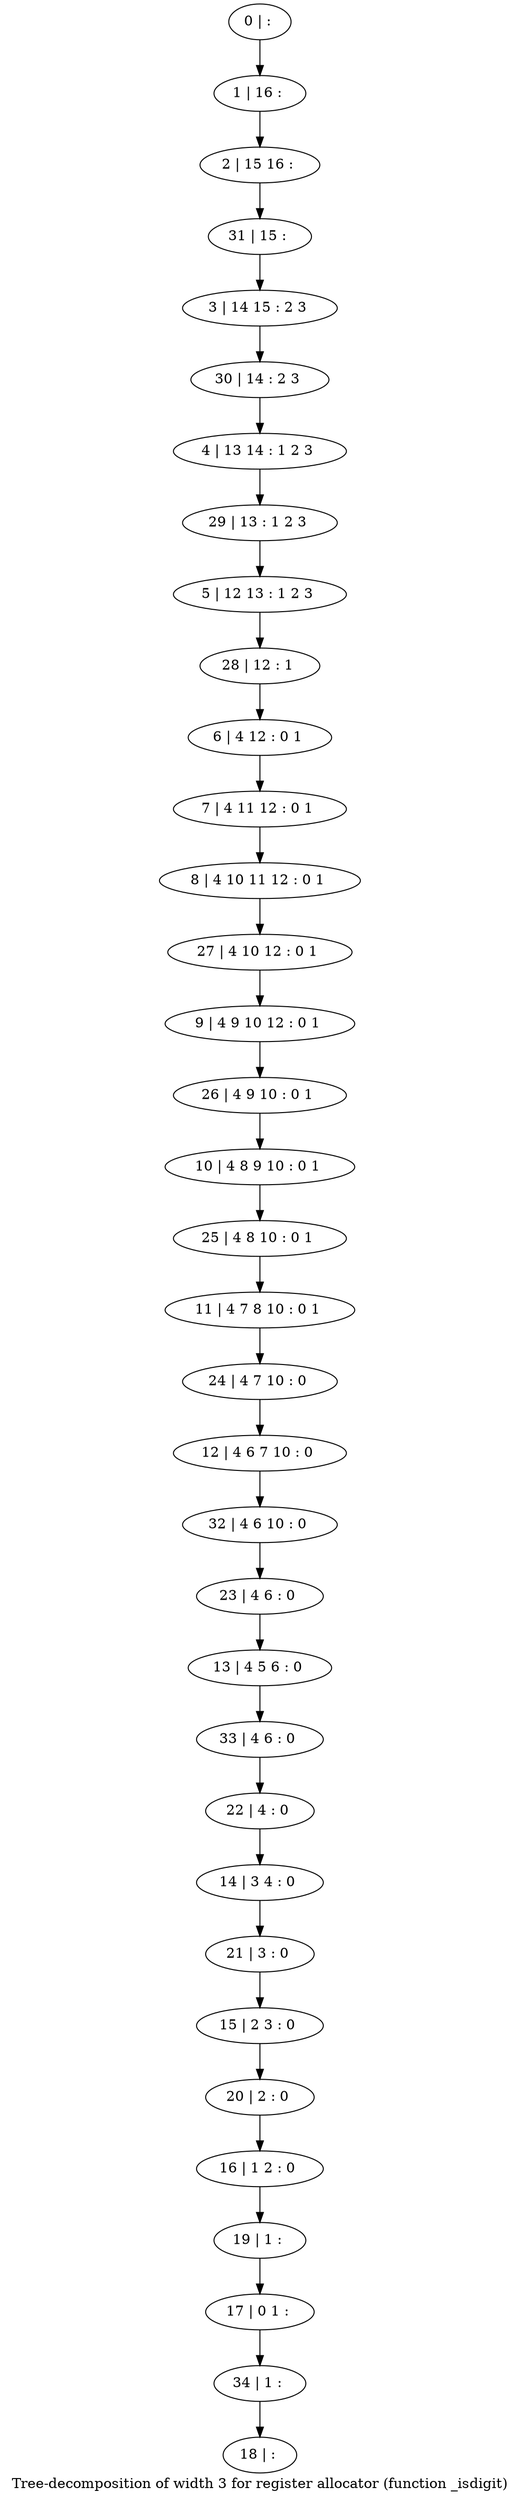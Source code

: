 digraph G {
graph [label="Tree-decomposition of width 3 for register allocator (function _isdigit)"]
0[label="0 | : "];
1[label="1 | 16 : "];
2[label="2 | 15 16 : "];
3[label="3 | 14 15 : 2 3 "];
4[label="4 | 13 14 : 1 2 3 "];
5[label="5 | 12 13 : 1 2 3 "];
6[label="6 | 4 12 : 0 1 "];
7[label="7 | 4 11 12 : 0 1 "];
8[label="8 | 4 10 11 12 : 0 1 "];
9[label="9 | 4 9 10 12 : 0 1 "];
10[label="10 | 4 8 9 10 : 0 1 "];
11[label="11 | 4 7 8 10 : 0 1 "];
12[label="12 | 4 6 7 10 : 0 "];
13[label="13 | 4 5 6 : 0 "];
14[label="14 | 3 4 : 0 "];
15[label="15 | 2 3 : 0 "];
16[label="16 | 1 2 : 0 "];
17[label="17 | 0 1 : "];
18[label="18 | : "];
19[label="19 | 1 : "];
20[label="20 | 2 : 0 "];
21[label="21 | 3 : 0 "];
22[label="22 | 4 : 0 "];
23[label="23 | 4 6 : 0 "];
24[label="24 | 4 7 10 : 0 "];
25[label="25 | 4 8 10 : 0 1 "];
26[label="26 | 4 9 10 : 0 1 "];
27[label="27 | 4 10 12 : 0 1 "];
28[label="28 | 12 : 1 "];
29[label="29 | 13 : 1 2 3 "];
30[label="30 | 14 : 2 3 "];
31[label="31 | 15 : "];
32[label="32 | 4 6 10 : 0 "];
33[label="33 | 4 6 : 0 "];
34[label="34 | 1 : "];
0->1 ;
1->2 ;
6->7 ;
7->8 ;
19->17 ;
16->19 ;
20->16 ;
15->20 ;
21->15 ;
14->21 ;
22->14 ;
23->13 ;
24->12 ;
11->24 ;
25->11 ;
10->25 ;
26->10 ;
9->26 ;
27->9 ;
8->27 ;
28->6 ;
5->28 ;
29->5 ;
4->29 ;
30->4 ;
3->30 ;
31->3 ;
2->31 ;
32->23 ;
12->32 ;
33->22 ;
13->33 ;
34->18 ;
17->34 ;
}
